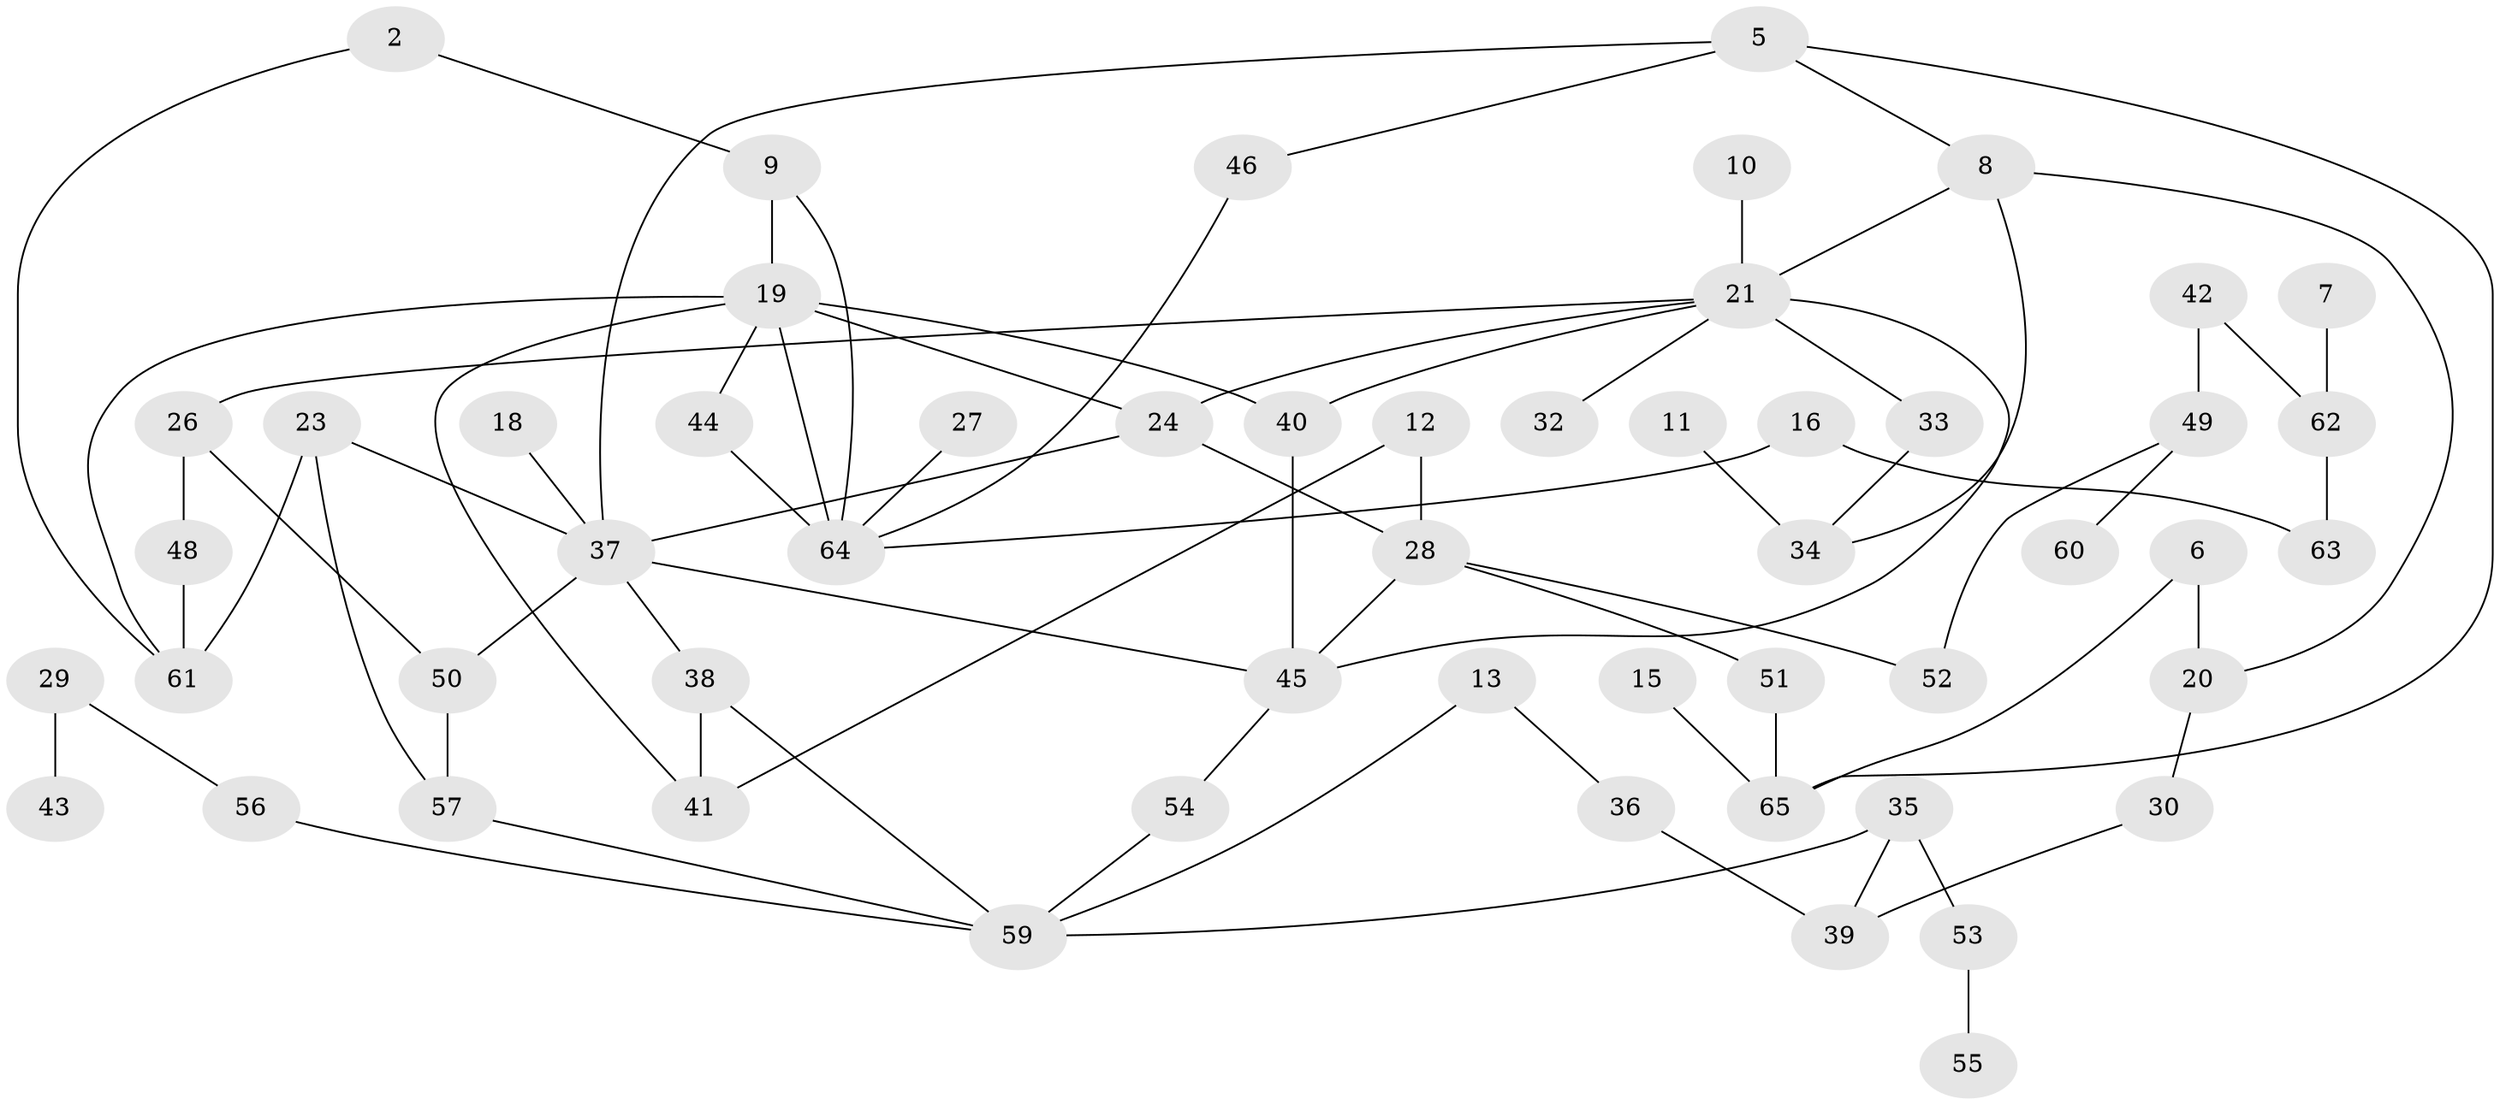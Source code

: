 // original degree distribution, {1: 0.2846153846153846, 0: 0.06923076923076923, 4: 0.11538461538461539, 3: 0.24615384615384617, 2: 0.23846153846153847, 6: 0.038461538461538464, 5: 0.007692307692307693}
// Generated by graph-tools (version 1.1) at 2025/35/03/04/25 23:35:48]
// undirected, 55 vertices, 77 edges
graph export_dot {
  node [color=gray90,style=filled];
  2;
  5;
  6;
  7;
  8;
  9;
  10;
  11;
  12;
  13;
  15;
  16;
  18;
  19;
  20;
  21;
  23;
  24;
  26;
  27;
  28;
  29;
  30;
  32;
  33;
  34;
  35;
  36;
  37;
  38;
  39;
  40;
  41;
  42;
  43;
  44;
  45;
  46;
  48;
  49;
  50;
  51;
  52;
  53;
  54;
  55;
  56;
  57;
  59;
  60;
  61;
  62;
  63;
  64;
  65;
  2 -- 9 [weight=1.0];
  2 -- 61 [weight=1.0];
  5 -- 8 [weight=1.0];
  5 -- 37 [weight=1.0];
  5 -- 46 [weight=1.0];
  5 -- 65 [weight=1.0];
  6 -- 20 [weight=1.0];
  6 -- 65 [weight=1.0];
  7 -- 62 [weight=1.0];
  8 -- 20 [weight=1.0];
  8 -- 21 [weight=1.0];
  8 -- 34 [weight=1.0];
  9 -- 19 [weight=1.0];
  9 -- 64 [weight=1.0];
  10 -- 21 [weight=1.0];
  11 -- 34 [weight=1.0];
  12 -- 28 [weight=1.0];
  12 -- 41 [weight=1.0];
  13 -- 36 [weight=1.0];
  13 -- 59 [weight=1.0];
  15 -- 65 [weight=1.0];
  16 -- 63 [weight=1.0];
  16 -- 64 [weight=1.0];
  18 -- 37 [weight=1.0];
  19 -- 24 [weight=1.0];
  19 -- 40 [weight=1.0];
  19 -- 41 [weight=1.0];
  19 -- 44 [weight=1.0];
  19 -- 61 [weight=1.0];
  19 -- 64 [weight=3.0];
  20 -- 30 [weight=1.0];
  21 -- 24 [weight=1.0];
  21 -- 26 [weight=1.0];
  21 -- 32 [weight=1.0];
  21 -- 33 [weight=2.0];
  21 -- 40 [weight=1.0];
  21 -- 45 [weight=1.0];
  23 -- 37 [weight=1.0];
  23 -- 57 [weight=1.0];
  23 -- 61 [weight=1.0];
  24 -- 28 [weight=1.0];
  24 -- 37 [weight=1.0];
  26 -- 48 [weight=1.0];
  26 -- 50 [weight=1.0];
  27 -- 64 [weight=1.0];
  28 -- 45 [weight=1.0];
  28 -- 51 [weight=1.0];
  28 -- 52 [weight=1.0];
  29 -- 43 [weight=1.0];
  29 -- 56 [weight=1.0];
  30 -- 39 [weight=1.0];
  33 -- 34 [weight=1.0];
  35 -- 39 [weight=1.0];
  35 -- 53 [weight=1.0];
  35 -- 59 [weight=1.0];
  36 -- 39 [weight=1.0];
  37 -- 38 [weight=1.0];
  37 -- 45 [weight=1.0];
  37 -- 50 [weight=1.0];
  38 -- 41 [weight=1.0];
  38 -- 59 [weight=1.0];
  40 -- 45 [weight=1.0];
  42 -- 49 [weight=1.0];
  42 -- 62 [weight=1.0];
  44 -- 64 [weight=1.0];
  45 -- 54 [weight=1.0];
  46 -- 64 [weight=1.0];
  48 -- 61 [weight=1.0];
  49 -- 52 [weight=1.0];
  49 -- 60 [weight=1.0];
  50 -- 57 [weight=1.0];
  51 -- 65 [weight=1.0];
  53 -- 55 [weight=1.0];
  54 -- 59 [weight=1.0];
  56 -- 59 [weight=1.0];
  57 -- 59 [weight=1.0];
  62 -- 63 [weight=1.0];
}
